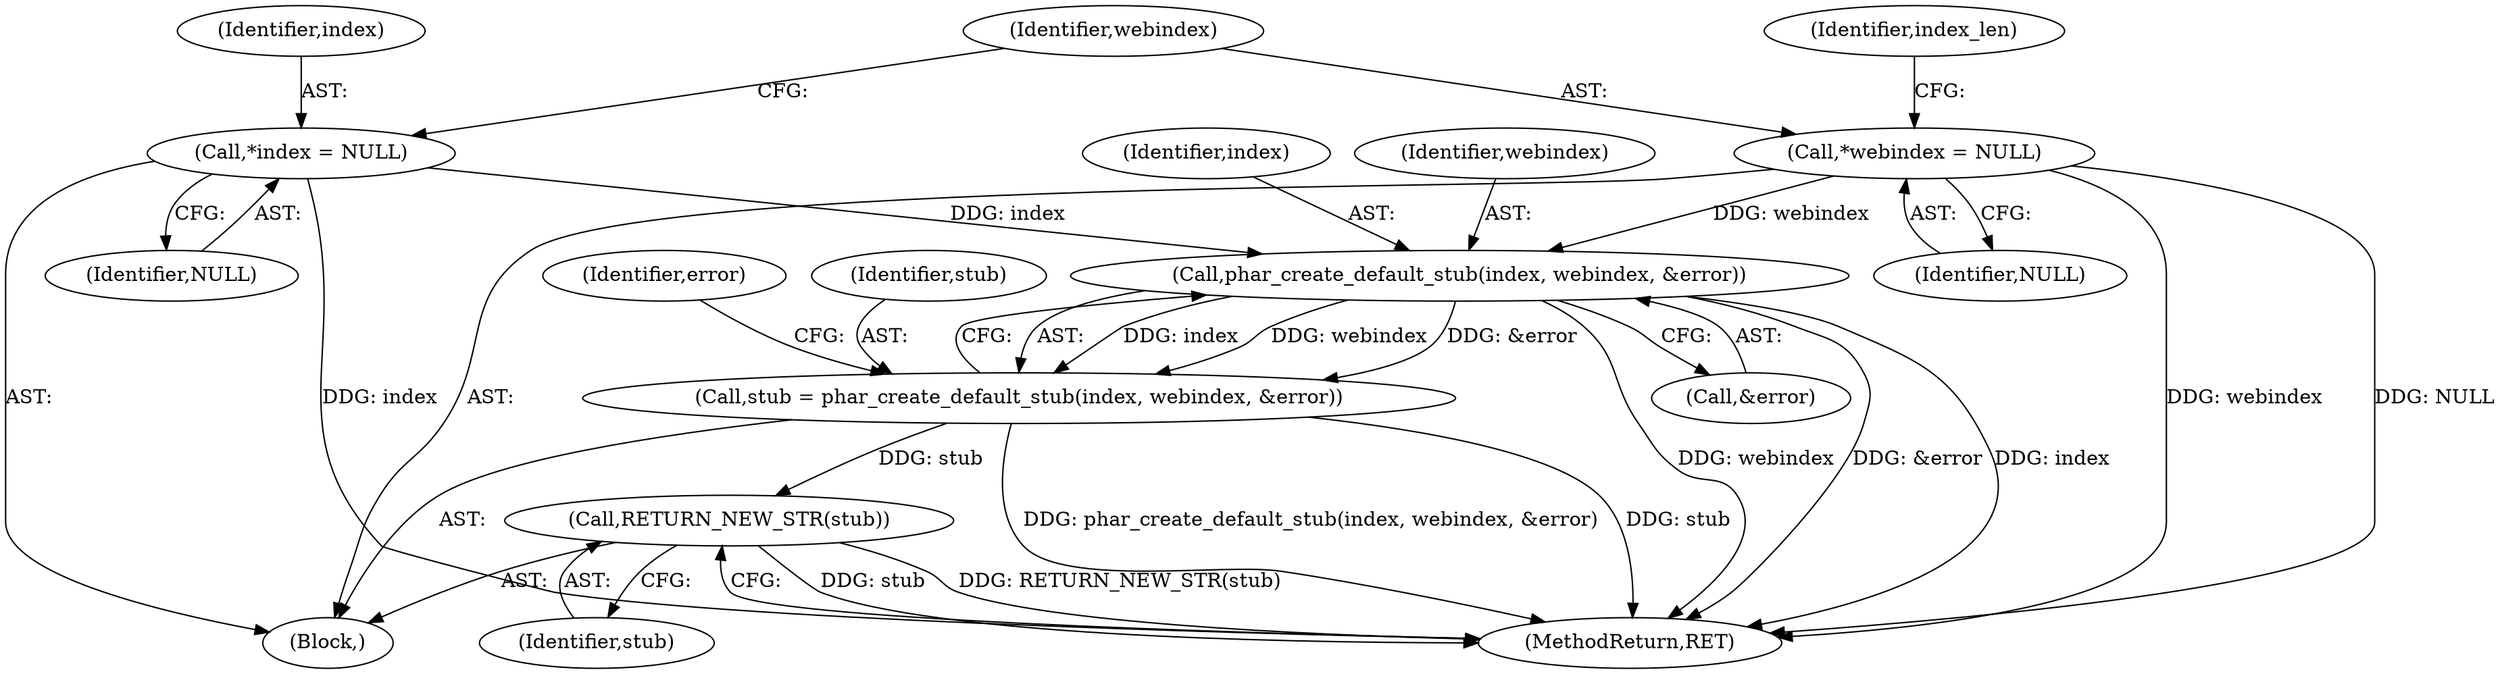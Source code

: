 digraph "0_php_1e9b175204e3286d64dfd6c9f09151c31b5e099a_0@API" {
"1000140" [label="(Call,phar_create_default_stub(index, webindex, &error))"];
"1000105" [label="(Call,*index = NULL)"];
"1000109" [label="(Call,*webindex = NULL)"];
"1000138" [label="(Call,stub = phar_create_default_stub(index, webindex, &error))"];
"1000156" [label="(Call,RETURN_NEW_STR(stub))"];
"1000140" [label="(Call,phar_create_default_stub(index, webindex, &error))"];
"1000106" [label="(Identifier,index)"];
"1000110" [label="(Identifier,webindex)"];
"1000111" [label="(Identifier,NULL)"];
"1000105" [label="(Call,*index = NULL)"];
"1000146" [label="(Identifier,error)"];
"1000157" [label="(Identifier,stub)"];
"1000139" [label="(Identifier,stub)"];
"1000156" [label="(Call,RETURN_NEW_STR(stub))"];
"1000107" [label="(Identifier,NULL)"];
"1000158" [label="(MethodReturn,RET)"];
"1000138" [label="(Call,stub = phar_create_default_stub(index, webindex, &error))"];
"1000141" [label="(Identifier,index)"];
"1000116" [label="(Identifier,index_len)"];
"1000143" [label="(Call,&error)"];
"1000103" [label="(Block,)"];
"1000142" [label="(Identifier,webindex)"];
"1000109" [label="(Call,*webindex = NULL)"];
"1000140" -> "1000138"  [label="AST: "];
"1000140" -> "1000143"  [label="CFG: "];
"1000141" -> "1000140"  [label="AST: "];
"1000142" -> "1000140"  [label="AST: "];
"1000143" -> "1000140"  [label="AST: "];
"1000138" -> "1000140"  [label="CFG: "];
"1000140" -> "1000158"  [label="DDG: webindex"];
"1000140" -> "1000158"  [label="DDG: &error"];
"1000140" -> "1000158"  [label="DDG: index"];
"1000140" -> "1000138"  [label="DDG: index"];
"1000140" -> "1000138"  [label="DDG: webindex"];
"1000140" -> "1000138"  [label="DDG: &error"];
"1000105" -> "1000140"  [label="DDG: index"];
"1000109" -> "1000140"  [label="DDG: webindex"];
"1000105" -> "1000103"  [label="AST: "];
"1000105" -> "1000107"  [label="CFG: "];
"1000106" -> "1000105"  [label="AST: "];
"1000107" -> "1000105"  [label="AST: "];
"1000110" -> "1000105"  [label="CFG: "];
"1000105" -> "1000158"  [label="DDG: index"];
"1000109" -> "1000103"  [label="AST: "];
"1000109" -> "1000111"  [label="CFG: "];
"1000110" -> "1000109"  [label="AST: "];
"1000111" -> "1000109"  [label="AST: "];
"1000116" -> "1000109"  [label="CFG: "];
"1000109" -> "1000158"  [label="DDG: webindex"];
"1000109" -> "1000158"  [label="DDG: NULL"];
"1000138" -> "1000103"  [label="AST: "];
"1000139" -> "1000138"  [label="AST: "];
"1000146" -> "1000138"  [label="CFG: "];
"1000138" -> "1000158"  [label="DDG: phar_create_default_stub(index, webindex, &error)"];
"1000138" -> "1000158"  [label="DDG: stub"];
"1000138" -> "1000156"  [label="DDG: stub"];
"1000156" -> "1000103"  [label="AST: "];
"1000156" -> "1000157"  [label="CFG: "];
"1000157" -> "1000156"  [label="AST: "];
"1000158" -> "1000156"  [label="CFG: "];
"1000156" -> "1000158"  [label="DDG: stub"];
"1000156" -> "1000158"  [label="DDG: RETURN_NEW_STR(stub)"];
}
